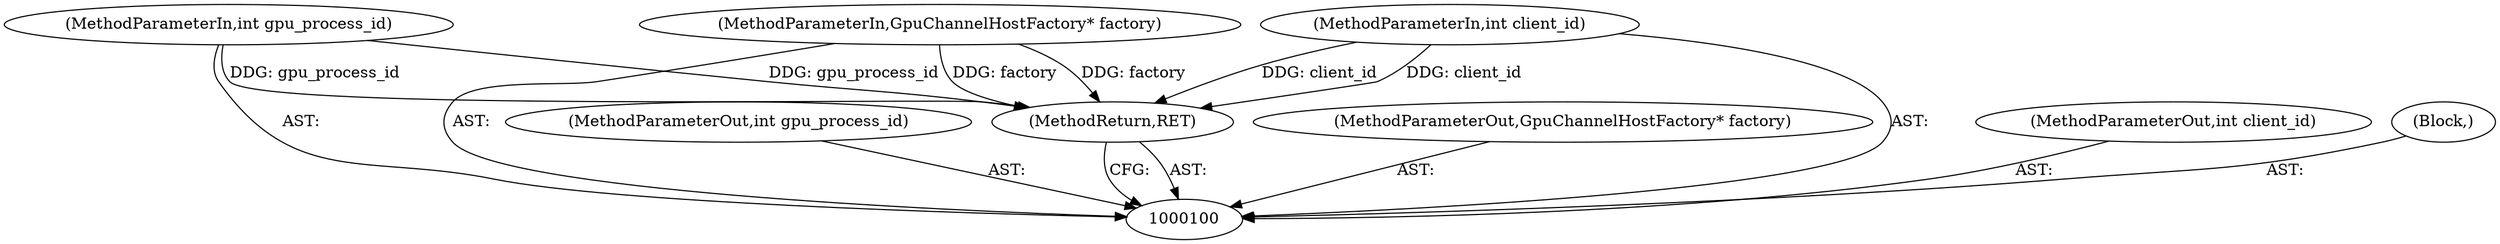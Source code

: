 digraph "1_Chrome_cd0bd79d6ebdb72183e6f0833673464cc10b3600_12" {
"1000105" [label="(MethodReturn,RET)"];
"1000102" [label="(MethodParameterIn,int gpu_process_id)"];
"1000111" [label="(MethodParameterOut,int gpu_process_id)"];
"1000101" [label="(MethodParameterIn,GpuChannelHostFactory* factory)"];
"1000110" [label="(MethodParameterOut,GpuChannelHostFactory* factory)"];
"1000103" [label="(MethodParameterIn,int client_id)"];
"1000112" [label="(MethodParameterOut,int client_id)"];
"1000104" [label="(Block,)"];
"1000105" -> "1000100"  [label="AST: "];
"1000105" -> "1000100"  [label="CFG: "];
"1000103" -> "1000105"  [label="DDG: client_id"];
"1000102" -> "1000105"  [label="DDG: gpu_process_id"];
"1000101" -> "1000105"  [label="DDG: factory"];
"1000102" -> "1000100"  [label="AST: "];
"1000102" -> "1000105"  [label="DDG: gpu_process_id"];
"1000111" -> "1000100"  [label="AST: "];
"1000101" -> "1000100"  [label="AST: "];
"1000101" -> "1000105"  [label="DDG: factory"];
"1000110" -> "1000100"  [label="AST: "];
"1000103" -> "1000100"  [label="AST: "];
"1000103" -> "1000105"  [label="DDG: client_id"];
"1000112" -> "1000100"  [label="AST: "];
"1000104" -> "1000100"  [label="AST: "];
}
